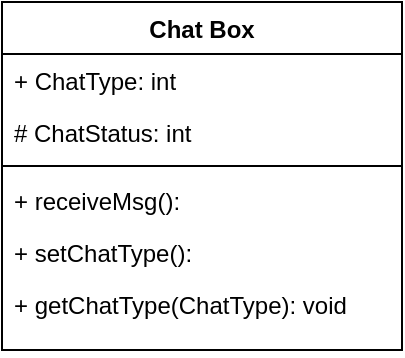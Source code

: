 <mxfile version="13.0.3" type="device"><diagram id="jPYkGE9oj20mA40hxHwx" name="Page-1"><mxGraphModel dx="1086" dy="626" grid="1" gridSize="10" guides="1" tooltips="1" connect="1" arrows="1" fold="1" page="1" pageScale="1" pageWidth="850" pageHeight="1100" math="0" shadow="0"><root><mxCell id="0"/><mxCell id="1" parent="0"/><mxCell id="znLqPfgp5HYUxT9Oucwk-1" value="Chat Box" style="swimlane;fontStyle=1;align=center;verticalAlign=top;childLayout=stackLayout;horizontal=1;startSize=26;horizontalStack=0;resizeParent=1;resizeParentMax=0;resizeLast=0;collapsible=1;marginBottom=0;" parent="1" vertex="1"><mxGeometry x="350" y="290" width="200" height="174" as="geometry"/></mxCell><mxCell id="znLqPfgp5HYUxT9Oucwk-5" value="+ ChatType: int" style="text;strokeColor=none;fillColor=none;align=left;verticalAlign=top;spacingLeft=4;spacingRight=4;overflow=hidden;rotatable=0;points=[[0,0.5],[1,0.5]];portConstraint=eastwest;" parent="znLqPfgp5HYUxT9Oucwk-1" vertex="1"><mxGeometry y="26" width="200" height="26" as="geometry"/></mxCell><mxCell id="znLqPfgp5HYUxT9Oucwk-6" value="# ChatStatus: int" style="text;strokeColor=none;fillColor=none;align=left;verticalAlign=top;spacingLeft=4;spacingRight=4;overflow=hidden;rotatable=0;points=[[0,0.5],[1,0.5]];portConstraint=eastwest;" parent="znLqPfgp5HYUxT9Oucwk-1" vertex="1"><mxGeometry y="52" width="200" height="26" as="geometry"/></mxCell><mxCell id="znLqPfgp5HYUxT9Oucwk-3" value="" style="line;strokeWidth=1;fillColor=none;align=left;verticalAlign=middle;spacingTop=-1;spacingLeft=3;spacingRight=3;rotatable=0;labelPosition=right;points=[];portConstraint=eastwest;" parent="znLqPfgp5HYUxT9Oucwk-1" vertex="1"><mxGeometry y="78" width="200" height="8" as="geometry"/></mxCell><mxCell id="znLqPfgp5HYUxT9Oucwk-12" value="+ receiveMsg():" style="text;strokeColor=none;fillColor=none;align=left;verticalAlign=top;spacingLeft=4;spacingRight=4;overflow=hidden;rotatable=0;points=[[0,0.5],[1,0.5]];portConstraint=eastwest;" parent="znLqPfgp5HYUxT9Oucwk-1" vertex="1"><mxGeometry y="86" width="200" height="26" as="geometry"/></mxCell><mxCell id="znLqPfgp5HYUxT9Oucwk-10" value="+ setChatType():" style="text;strokeColor=none;fillColor=none;align=left;verticalAlign=top;spacingLeft=4;spacingRight=4;overflow=hidden;rotatable=0;points=[[0,0.5],[1,0.5]];portConstraint=eastwest;" parent="znLqPfgp5HYUxT9Oucwk-1" vertex="1"><mxGeometry y="112" width="200" height="26" as="geometry"/></mxCell><mxCell id="znLqPfgp5HYUxT9Oucwk-8" value="+ getChatType(ChatType): void" style="text;strokeColor=none;fillColor=none;align=left;verticalAlign=top;spacingLeft=4;spacingRight=4;overflow=hidden;rotatable=0;points=[[0,0.5],[1,0.5]];portConstraint=eastwest;" parent="znLqPfgp5HYUxT9Oucwk-1" vertex="1"><mxGeometry y="138" width="200" height="36" as="geometry"/></mxCell></root></mxGraphModel></diagram></mxfile>